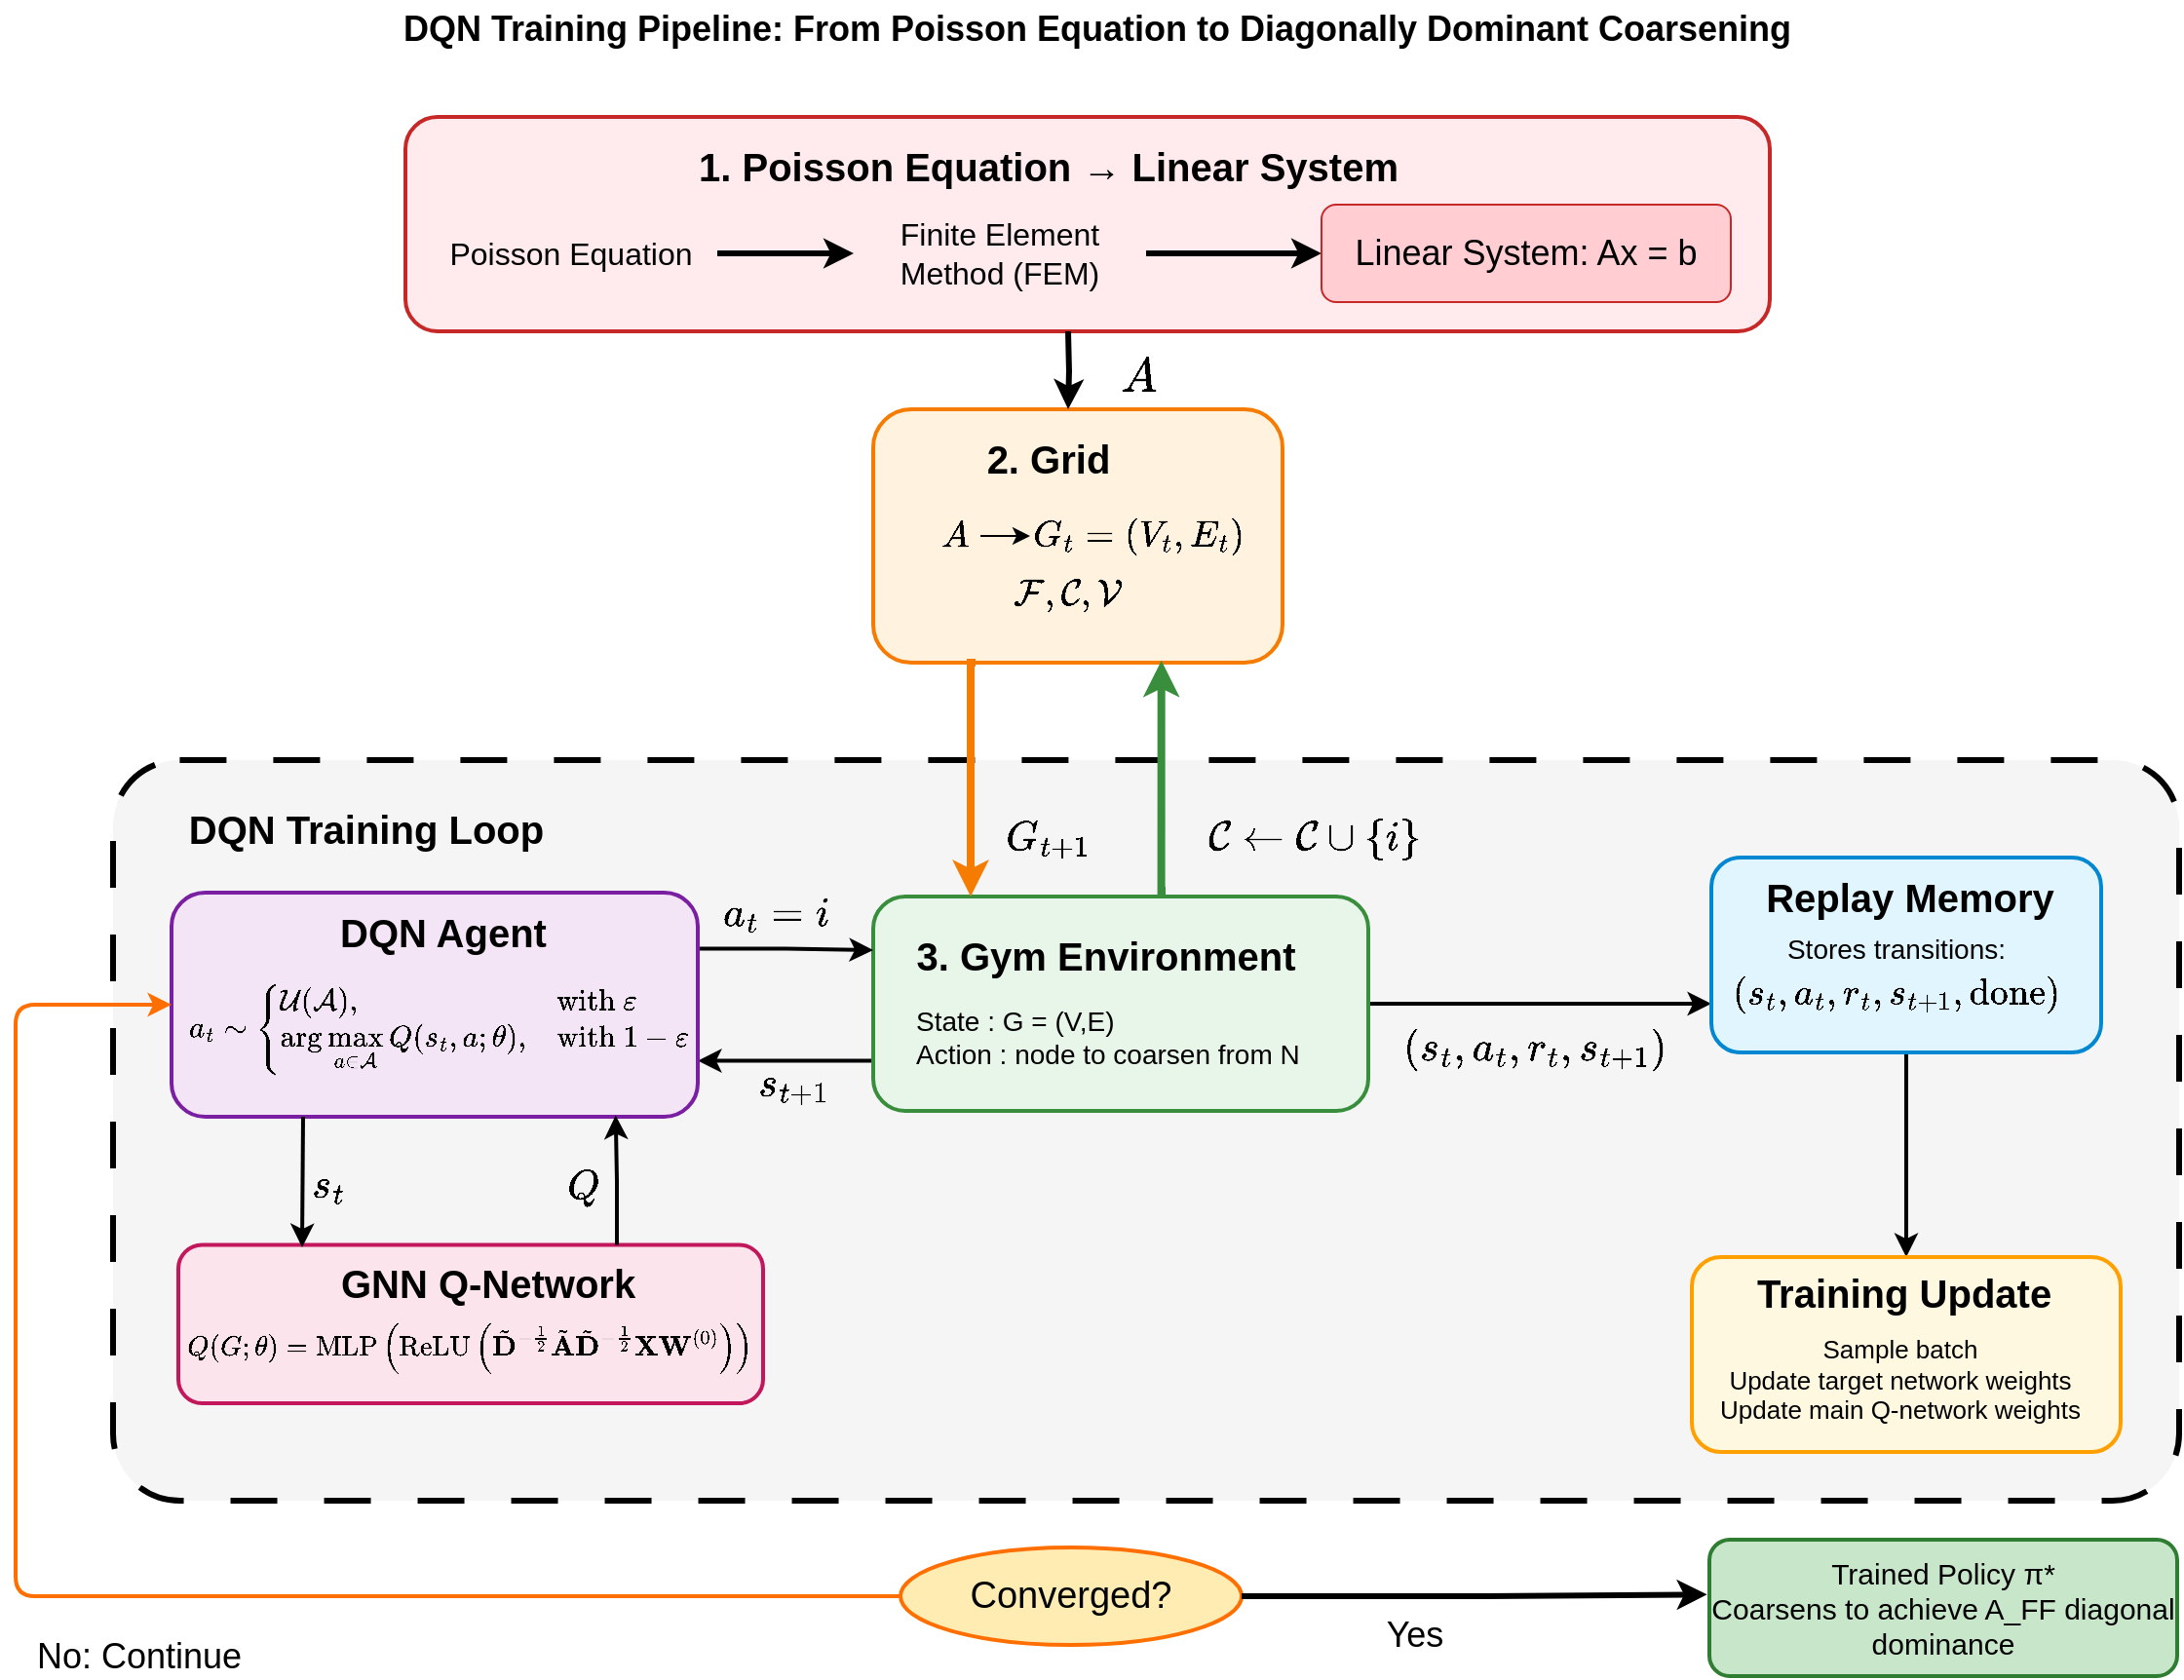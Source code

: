 <mxfile version="27.1.6">
  <diagram name="DQN Training Pipeline" id="cIPJ17noC-63OSlOP32A">
    <mxGraphModel dx="2572" dy="966" grid="1" gridSize="10" guides="1" tooltips="1" connect="1" arrows="1" fold="1" page="1" pageScale="1" pageWidth="850" pageHeight="1100" math="1" shadow="0">
      <root>
        <mxCell id="0" />
        <mxCell id="1" parent="0" />
        <mxCell id="a1y6z1xsHB1Ryk2dD1gB-1" value="DQN Training Pipeline: From Poisson Equation to Diagonally Dominant Coarsening" style="text;html=1;strokeColor=none;fillColor=none;align=center;verticalAlign=middle;whiteSpace=wrap;rounded=0;fontSize=18;fontStyle=1" parent="1" vertex="1">
          <mxGeometry x="130" y="10" width="770" height="30" as="geometry" />
        </mxCell>
        <mxCell id="a1y6z1xsHB1Ryk2dD1gB-2" value="" style="rounded=1;whiteSpace=wrap;html=1;fillColor=#ffebee;strokeColor=#c62828;strokeWidth=2;" parent="1" vertex="1">
          <mxGeometry x="160" y="70" width="700" height="110" as="geometry" />
        </mxCell>
        <mxCell id="a1y6z1xsHB1Ryk2dD1gB-3" value="1. Poisson Equation → Linear System" style="text;html=1;strokeColor=none;fillColor=none;align=center;verticalAlign=middle;whiteSpace=wrap;rounded=0;fontSize=20;fontStyle=1" parent="1" vertex="1">
          <mxGeometry x="290" y="80" width="400" height="30" as="geometry" />
        </mxCell>
        <mxCell id="a1y6z1xsHB1Ryk2dD1gB-4" value="Poisson Equation" style="text;html=1;strokeColor=none;fillColor=none;align=center;verticalAlign=middle;whiteSpace=wrap;rounded=0;fontSize=16;" parent="1" vertex="1">
          <mxGeometry x="170" y="110" width="150" height="60" as="geometry" />
        </mxCell>
        <mxCell id="KDZemfigxlycDHmn7WBv-3" value="" style="edgeStyle=orthogonalEdgeStyle;rounded=0;orthogonalLoop=1;jettySize=auto;html=1;strokeWidth=3;" parent="1" source="a1y6z1xsHB1Ryk2dD1gB-5" target="a1y6z1xsHB1Ryk2dD1gB-7" edge="1">
          <mxGeometry relative="1" as="geometry" />
        </mxCell>
        <mxCell id="a1y6z1xsHB1Ryk2dD1gB-5" value="Finite Element&lt;br&gt;Method (FEM)" style="text;html=1;strokeColor=none;fillColor=none;align=center;verticalAlign=middle;whiteSpace=wrap;rounded=0;fontSize=16;" parent="1" vertex="1">
          <mxGeometry x="390" y="120" width="150" height="40" as="geometry" />
        </mxCell>
        <mxCell id="a1y6z1xsHB1Ryk2dD1gB-6" style="edgeStyle=orthogonalEdgeStyle;rounded=0;orthogonalLoop=1;jettySize=auto;html=1;strokeWidth=3;endArrow=classic;endFill=1;" parent="1" edge="1">
          <mxGeometry relative="1" as="geometry">
            <mxPoint x="320" y="140" as="sourcePoint" />
            <mxPoint x="390" y="140" as="targetPoint" />
          </mxGeometry>
        </mxCell>
        <mxCell id="a1y6z1xsHB1Ryk2dD1gB-7" value="Linear System: Ax = b" style="rounded=1;whiteSpace=wrap;html=1;fillColor=#ffcdd2;strokeColor=#c62828;fontSize=18;" parent="1" vertex="1">
          <mxGeometry x="630" y="115" width="210" height="50" as="geometry" />
        </mxCell>
        <mxCell id="a1y6z1xsHB1Ryk2dD1gB-8" value="" style="rounded=1;whiteSpace=wrap;html=1;fillColor=#fff3e0;strokeColor=#f57c00;strokeWidth=2;" parent="1" vertex="1">
          <mxGeometry x="400" y="220" width="210" height="130" as="geometry" />
        </mxCell>
        <mxCell id="a1y6z1xsHB1Ryk2dD1gB-9" value="2. Grid" style="text;html=1;strokeColor=none;fillColor=none;align=center;verticalAlign=middle;whiteSpace=wrap;rounded=0;fontSize=20;fontStyle=1" parent="1" vertex="1">
          <mxGeometry x="415" y="230" width="150" height="30" as="geometry" />
        </mxCell>
        <mxCell id="a1y6z1xsHB1Ryk2dD1gB-11" style="edgeStyle=orthogonalEdgeStyle;rounded=0;orthogonalLoop=1;jettySize=auto;html=1;strokeWidth=3;endArrow=classic;endFill=1;" parent="1" edge="1">
          <mxGeometry relative="1" as="geometry">
            <mxPoint x="500" y="180" as="sourcePoint" />
            <mxPoint x="500" y="220" as="targetPoint" />
          </mxGeometry>
        </mxCell>
        <mxCell id="a1y6z1xsHB1Ryk2dD1gB-12" value="$$A$$" style="text;html=1;strokeColor=none;fillColor=none;align=center;verticalAlign=middle;whiteSpace=wrap;rounded=0;fontSize=21;" parent="1" vertex="1">
          <mxGeometry x="511" y="193" width="50" height="20" as="geometry" />
        </mxCell>
        <mxCell id="a1y6z1xsHB1Ryk2dD1gB-13" value="" style="rounded=1;whiteSpace=wrap;html=1;fillColor=#f5f5f5;strokeColor=default;strokeWidth=3;arcSize=9;fontColor=#333333;fillStyle=auto;dashed=1;dashPattern=8 8;" parent="1" vertex="1">
          <mxGeometry x="10" y="400" width="1060" height="380" as="geometry" />
        </mxCell>
        <mxCell id="a1y6z1xsHB1Ryk2dD1gB-14" value="DQN Training Loop" style="text;html=1;align=center;verticalAlign=middle;whiteSpace=wrap;rounded=0;fontSize=20;fontStyle=1" parent="1" vertex="1">
          <mxGeometry x="30" y="420" width="220" height="30" as="geometry" />
        </mxCell>
        <mxCell id="KDZemfigxlycDHmn7WBv-19" style="edgeStyle=orthogonalEdgeStyle;rounded=0;orthogonalLoop=1;jettySize=auto;html=1;exitX=1;exitY=0.5;exitDx=0;exitDy=0;entryX=0;entryY=0.75;entryDx=0;entryDy=0;curved=0;strokeWidth=2;fillColor=#60a917;strokeColor=#000000;fontColor=default;" parent="1" source="a1y6z1xsHB1Ryk2dD1gB-15" target="a1y6z1xsHB1Ryk2dD1gB-24" edge="1">
          <mxGeometry relative="1" as="geometry" />
        </mxCell>
        <mxCell id="0WD2NH_bVvcCapfqEFzb-4" style="edgeStyle=orthogonalEdgeStyle;rounded=0;orthogonalLoop=1;jettySize=auto;html=1;exitX=0;exitY=0.75;exitDx=0;exitDy=0;entryX=1;entryY=0.75;entryDx=0;entryDy=0;strokeWidth=2;" edge="1" parent="1" source="a1y6z1xsHB1Ryk2dD1gB-15" target="a1y6z1xsHB1Ryk2dD1gB-18">
          <mxGeometry relative="1" as="geometry">
            <Array as="points">
              <mxPoint x="400" y="554" />
            </Array>
          </mxGeometry>
        </mxCell>
        <mxCell id="a1y6z1xsHB1Ryk2dD1gB-15" value="" style="rounded=1;whiteSpace=wrap;html=1;fillColor=#e8f5e9;strokeColor=#388e3c;strokeWidth=2;" parent="1" vertex="1">
          <mxGeometry x="400" y="470" width="254" height="110" as="geometry" />
        </mxCell>
        <mxCell id="a1y6z1xsHB1Ryk2dD1gB-16" value="3. Gym Environment" style="text;html=1;strokeColor=none;fillColor=none;align=center;verticalAlign=middle;whiteSpace=wrap;rounded=0;fontSize=20;fontStyle=1" parent="1" vertex="1">
          <mxGeometry x="406.5" y="485" width="225" height="30" as="geometry" />
        </mxCell>
        <mxCell id="0WD2NH_bVvcCapfqEFzb-2" style="edgeStyle=orthogonalEdgeStyle;rounded=0;orthogonalLoop=1;jettySize=auto;html=1;exitX=1;exitY=0.25;exitDx=0;exitDy=0;entryX=0;entryY=0.25;entryDx=0;entryDy=0;strokeWidth=2;" edge="1" parent="1" source="a1y6z1xsHB1Ryk2dD1gB-18" target="a1y6z1xsHB1Ryk2dD1gB-15">
          <mxGeometry relative="1" as="geometry" />
        </mxCell>
        <mxCell id="a1y6z1xsHB1Ryk2dD1gB-18" value="" style="rounded=1;whiteSpace=wrap;html=1;fillColor=#f3e5f5;strokeColor=#7b1fa2;strokeWidth=2;" parent="1" vertex="1">
          <mxGeometry x="40" y="468" width="270" height="115" as="geometry" />
        </mxCell>
        <mxCell id="a1y6z1xsHB1Ryk2dD1gB-19" value="DQN Agent" style="text;html=1;strokeColor=none;fillColor=none;align=center;verticalAlign=middle;whiteSpace=wrap;rounded=0;fontSize=20;fontStyle=1" parent="1" vertex="1">
          <mxGeometry x="119" y="478" width="121" height="20" as="geometry" />
        </mxCell>
        <mxCell id="a1y6z1xsHB1Ryk2dD1gB-20" value="$$a_t \sim&lt;br&gt;\begin{cases}&lt;br&gt;\mathcal{U}(\mathcal{A}), &amp;amp; \text{with } \varepsilon \\&lt;br&gt;\arg\max\limits_{a \in \mathcal{A}} Q(s_t, a; \theta), &amp;amp; \text{with } 1 - \varepsilon&lt;br&gt;\end{cases}$$" style="text;html=1;strokeColor=none;fillColor=none;align=center;verticalAlign=middle;whiteSpace=wrap;rounded=0;fontSize=13;" parent="1" vertex="1">
          <mxGeometry x="55" y="503" width="245" height="70" as="geometry" />
        </mxCell>
        <mxCell id="a1y6z1xsHB1Ryk2dD1gB-21" value="" style="rounded=1;whiteSpace=wrap;html=1;fillColor=#fce4ec;strokeColor=#c2185b;strokeWidth=2;" parent="1" vertex="1">
          <mxGeometry x="43.5" y="648.75" width="300" height="81.25" as="geometry" />
        </mxCell>
        <mxCell id="a1y6z1xsHB1Ryk2dD1gB-22" value="GNN Q-Network" style="text;html=1;strokeColor=none;fillColor=none;align=center;verticalAlign=middle;whiteSpace=wrap;rounded=0;fontSize=20;fontStyle=1" parent="1" vertex="1">
          <mxGeometry x="120" y="658" width="165" height="20" as="geometry" />
        </mxCell>
        <mxCell id="KDZemfigxlycDHmn7WBv-20" style="edgeStyle=orthogonalEdgeStyle;rounded=0;orthogonalLoop=1;jettySize=auto;html=1;exitX=0.5;exitY=1;exitDx=0;exitDy=0;strokeWidth=2;fillColor=#1ba1e2;strokeColor=#000000;fontColor=default;" parent="1" source="a1y6z1xsHB1Ryk2dD1gB-24" target="a1y6z1xsHB1Ryk2dD1gB-27" edge="1">
          <mxGeometry relative="1" as="geometry" />
        </mxCell>
        <mxCell id="a1y6z1xsHB1Ryk2dD1gB-24" value="" style="rounded=1;whiteSpace=wrap;html=1;fillColor=#e1f5fe;strokeColor=#0288d1;strokeWidth=2;" parent="1" vertex="1">
          <mxGeometry x="830" y="450" width="200" height="100" as="geometry" />
        </mxCell>
        <mxCell id="a1y6z1xsHB1Ryk2dD1gB-25" value="Replay Memory" style="text;html=1;strokeColor=none;fillColor=none;align=center;verticalAlign=middle;whiteSpace=wrap;rounded=0;fontSize=20;fontStyle=1" parent="1" vertex="1">
          <mxGeometry x="852" y="460" width="160" height="20" as="geometry" />
        </mxCell>
        <mxCell id="a1y6z1xsHB1Ryk2dD1gB-26" value="Stores transitions:" style="text;html=1;strokeColor=none;fillColor=none;align=center;verticalAlign=middle;whiteSpace=wrap;rounded=0;fontSize=14;" parent="1" vertex="1">
          <mxGeometry x="850" y="483" width="150" height="27" as="geometry" />
        </mxCell>
        <mxCell id="a1y6z1xsHB1Ryk2dD1gB-27" value="" style="rounded=1;whiteSpace=wrap;html=1;fillColor=#fff8e1;strokeColor=#ffa000;strokeWidth=2;" parent="1" vertex="1">
          <mxGeometry x="820" y="655" width="220" height="100" as="geometry" />
        </mxCell>
        <mxCell id="a1y6z1xsHB1Ryk2dD1gB-28" value="Training Update" style="text;html=1;strokeColor=none;fillColor=none;align=center;verticalAlign=middle;whiteSpace=wrap;rounded=0;fontSize=20;fontStyle=1" parent="1" vertex="1">
          <mxGeometry x="849" y="663" width="160" height="20" as="geometry" />
        </mxCell>
        <mxCell id="a1y6z1xsHB1Ryk2dD1gB-29" value="&lt;div&gt;Sample batch&lt;/div&gt;&lt;div&gt;Update target network weights&lt;/div&gt;&lt;div&gt;Update main Q-network weights&lt;br&gt;&lt;/div&gt;" style="text;html=1;strokeColor=none;fillColor=none;align=center;verticalAlign=middle;whiteSpace=wrap;rounded=0;fontSize=13;" parent="1" vertex="1">
          <mxGeometry x="832" y="690" width="190" height="55" as="geometry" />
        </mxCell>
        <mxCell id="a1y6z1xsHB1Ryk2dD1gB-37" value="Trained Policy π*&lt;br&gt;Coarsens to achieve A_FF diagonal dominance" style="rounded=1;whiteSpace=wrap;html=1;fillColor=#c8e6c9;strokeColor=#2e7d32;strokeWidth=2;fontSize=15;" parent="1" vertex="1">
          <mxGeometry x="829" y="800" width="240" height="70" as="geometry" />
        </mxCell>
        <mxCell id="a1y6z1xsHB1Ryk2dD1gB-46" value="$$a_t = i$$" style="text;html=1;strokeColor=none;fillColor=none;align=center;verticalAlign=middle;whiteSpace=wrap;rounded=0;fontSize=18;fontStyle=1" parent="1" vertex="1">
          <mxGeometry x="320" y="470" width="60" height="20" as="geometry" />
        </mxCell>
        <mxCell id="a1y6z1xsHB1Ryk2dD1gB-47" style="edgeStyle=orthogonalEdgeStyle;rounded=0;orthogonalLoop=1;jettySize=auto;html=1;strokeWidth=4;endArrow=classic;endFill=1;strokeColor=#388E3C;curved=0;fillColor=#60a917;entryX=0.704;entryY=1.015;entryDx=0;entryDy=0;entryPerimeter=0;" parent="1" edge="1">
          <mxGeometry relative="1" as="geometry">
            <mxPoint x="550" y="467" as="sourcePoint" />
            <mxPoint x="547.84" y="348.95" as="targetPoint" />
            <Array as="points">
              <mxPoint x="548" y="467" />
            </Array>
          </mxGeometry>
        </mxCell>
        <mxCell id="a1y6z1xsHB1Ryk2dD1gB-48" value="$$\mathcal{C} \leftarrow \mathcal{C} \cup \{i\}&lt;br&gt;&amp;nbsp;$$" style="text;html=1;strokeColor=none;fillColor=none;align=center;verticalAlign=middle;whiteSpace=wrap;rounded=0;fontSize=18;fontStyle=1" parent="1" vertex="1">
          <mxGeometry x="574" y="425" width="105" height="30" as="geometry" />
        </mxCell>
        <mxCell id="a1y6z1xsHB1Ryk2dD1gB-49" style="edgeStyle=orthogonalEdgeStyle;rounded=0;orthogonalLoop=1;jettySize=auto;html=1;strokeWidth=4;endArrow=classic;endFill=1;strokeColor=#f57c00;exitX=0.25;exitY=1;exitDx=0;exitDy=0;curved=0;" parent="1" source="a1y6z1xsHB1Ryk2dD1gB-8" edge="1">
          <mxGeometry relative="1" as="geometry">
            <mxPoint x="450" y="360" as="sourcePoint" />
            <mxPoint x="450" y="470" as="targetPoint" />
            <Array as="points">
              <mxPoint x="450" y="350" />
              <mxPoint x="450" y="470" />
            </Array>
          </mxGeometry>
        </mxCell>
        <mxCell id="a1y6z1xsHB1Ryk2dD1gB-50" value="$$G_{t+1}$$" style="text;html=1;strokeColor=none;fillColor=none;align=center;verticalAlign=middle;whiteSpace=wrap;rounded=0;fontSize=18;fontStyle=1" parent="1" vertex="1">
          <mxGeometry x="460.5" y="420" width="56.5" height="40" as="geometry" />
        </mxCell>
        <mxCell id="a1y6z1xsHB1Ryk2dD1gB-52" value="$$(s_t,a_t,r_t,s_{t+1})$$" style="text;html=1;strokeColor=none;fillColor=none;align=center;verticalAlign=middle;whiteSpace=wrap;rounded=0;fontSize=18;" parent="1" vertex="1">
          <mxGeometry x="687" y="538" width="105" height="20" as="geometry" />
        </mxCell>
        <mxCell id="a1y6z1xsHB1Ryk2dD1gB-59" value="No: Continue" style="text;html=1;strokeColor=none;fillColor=none;align=left;verticalAlign=middle;whiteSpace=wrap;rounded=0;fontSize=18;" parent="1" vertex="1">
          <mxGeometry x="-31" y="850" width="120" height="20" as="geometry" />
        </mxCell>
        <mxCell id="a1y6z1xsHB1Ryk2dD1gB-61" value="Yes" style="text;html=1;strokeColor=none;fillColor=none;align=center;verticalAlign=middle;whiteSpace=wrap;rounded=0;fontSize=18;" parent="1" vertex="1">
          <mxGeometry x="663" y="839" width="30" height="20" as="geometry" />
        </mxCell>
        <mxCell id="0WD2NH_bVvcCapfqEFzb-9" style="edgeStyle=orthogonalEdgeStyle;rounded=1;orthogonalLoop=1;jettySize=auto;html=1;exitX=0;exitY=0.5;exitDx=0;exitDy=0;entryX=0;entryY=0.5;entryDx=0;entryDy=0;curved=0;strokeColor=#FF6F00;strokeWidth=2;" edge="1" parent="1" source="a1y6z1xsHB1Ryk2dD1gB-36" target="a1y6z1xsHB1Ryk2dD1gB-18">
          <mxGeometry relative="1" as="geometry">
            <Array as="points">
              <mxPoint x="-40" y="829" />
              <mxPoint x="-40" y="526" />
            </Array>
          </mxGeometry>
        </mxCell>
        <mxCell id="a1y6z1xsHB1Ryk2dD1gB-36" value="Converged?" style="ellipse;whiteSpace=wrap;html=1;fillColor=#ffecb3;strokeColor=#ff6f00;strokeWidth=2;fontSize=19;" parent="1" vertex="1">
          <mxGeometry x="414" y="804" width="175" height="50" as="geometry" />
        </mxCell>
        <mxCell id="KDZemfigxlycDHmn7WBv-7" value="&lt;div&gt;State : G = (V,E)&lt;/div&gt;&lt;div&gt;Action : node to coarsen from N &lt;br&gt;&lt;/div&gt;" style="text;html=1;strokeColor=none;fillColor=none;align=left;verticalAlign=middle;whiteSpace=wrap;rounded=0;fontSize=14;" parent="1" vertex="1">
          <mxGeometry x="420" y="520" width="227.5" height="43" as="geometry" />
        </mxCell>
        <mxCell id="KDZemfigxlycDHmn7WBv-15" style="edgeStyle=orthogonalEdgeStyle;rounded=0;orthogonalLoop=1;jettySize=auto;html=1;exitX=1;exitY=0.5;exitDx=0;exitDy=0;entryX=0;entryY=0.5;entryDx=0;entryDy=0;fontSize=16;" parent="1" source="KDZemfigxlycDHmn7WBv-13" target="KDZemfigxlycDHmn7WBv-14" edge="1">
          <mxGeometry relative="1" as="geometry" />
        </mxCell>
        <mxCell id="KDZemfigxlycDHmn7WBv-13" value="$$A$$" style="text;html=1;align=center;verticalAlign=middle;whiteSpace=wrap;rounded=0;fontSize=16;" parent="1" vertex="1">
          <mxGeometry x="430" y="270" width="25" height="30" as="geometry" />
        </mxCell>
        <mxCell id="KDZemfigxlycDHmn7WBv-14" value="$$G_t=(V_t,E_t)$$" style="text;html=1;align=center;verticalAlign=middle;whiteSpace=wrap;rounded=0;fontSize=16;" parent="1" vertex="1">
          <mxGeometry x="480.5" y="270" width="110" height="30" as="geometry" />
        </mxCell>
        <mxCell id="KDZemfigxlycDHmn7WBv-16" value="$$\mathcal{F},\mathcal{C},\mathcal{V}$$" style="text;html=1;align=center;verticalAlign=middle;whiteSpace=wrap;rounded=0;fontSize=16;" parent="1" vertex="1">
          <mxGeometry x="470" y="300" width="60" height="30" as="geometry" />
        </mxCell>
        <mxCell id="KDZemfigxlycDHmn7WBv-18" value="$$(s_t,a_t,r_t,s_{t+1},\text{done})$$" style="text;html=1;strokeColor=none;fillColor=none;align=center;verticalAlign=middle;whiteSpace=wrap;rounded=0;fontSize=16;" parent="1" vertex="1">
          <mxGeometry x="872.5" y="510" width="105" height="20" as="geometry" />
        </mxCell>
        <mxCell id="KDZemfigxlycDHmn7WBv-24" value="$$&lt;br&gt;Q(G; \theta) = \mathrm{MLP}\left( \mathrm{ReLU} \left( \tilde{\mathbf{D}}^{-\frac{1}{2}} \tilde{\mathbf{A}} \tilde{\mathbf{D}}^{-\frac{1}{2}} \mathbf{X} \mathbf{W}^{(0)} \right) \right)&lt;br&gt;$$" style="text;html=1;align=center;verticalAlign=middle;whiteSpace=wrap;rounded=0;" parent="1" vertex="1">
          <mxGeometry x="46" y="682.5" width="295" height="37.5" as="geometry" />
        </mxCell>
        <mxCell id="KDZemfigxlycDHmn7WBv-26" value="$$Q$$" style="text;html=1;align=center;verticalAlign=middle;whiteSpace=wrap;rounded=0;fontSize=18;" parent="1" vertex="1">
          <mxGeometry x="222" y="604" width="60" height="30" as="geometry" />
        </mxCell>
        <mxCell id="KDZemfigxlycDHmn7WBv-28" value="$$s_t$$" style="text;html=1;align=center;verticalAlign=middle;whiteSpace=wrap;rounded=0;fontSize=18;" parent="1" vertex="1">
          <mxGeometry x="91" y="604" width="60" height="30" as="geometry" />
        </mxCell>
        <mxCell id="0WD2NH_bVvcCapfqEFzb-5" style="edgeStyle=orthogonalEdgeStyle;rounded=0;orthogonalLoop=1;jettySize=auto;html=1;exitX=0.25;exitY=1;exitDx=0;exitDy=0;strokeWidth=2;" edge="1" parent="1" source="a1y6z1xsHB1Ryk2dD1gB-18">
          <mxGeometry relative="1" as="geometry">
            <mxPoint x="107" y="650" as="targetPoint" />
          </mxGeometry>
        </mxCell>
        <mxCell id="0WD2NH_bVvcCapfqEFzb-6" style="edgeStyle=orthogonalEdgeStyle;rounded=0;orthogonalLoop=1;jettySize=auto;html=1;exitX=0.75;exitY=0;exitDx=0;exitDy=0;entryX=0.844;entryY=0.994;entryDx=0;entryDy=0;entryPerimeter=0;strokeWidth=2;" edge="1" parent="1" source="a1y6z1xsHB1Ryk2dD1gB-21" target="a1y6z1xsHB1Ryk2dD1gB-18">
          <mxGeometry relative="1" as="geometry" />
        </mxCell>
        <mxCell id="0WD2NH_bVvcCapfqEFzb-7" style="edgeStyle=orthogonalEdgeStyle;rounded=0;orthogonalLoop=1;jettySize=auto;html=1;exitX=1;exitY=0.5;exitDx=0;exitDy=0;entryX=-0.005;entryY=0.402;entryDx=0;entryDy=0;entryPerimeter=0;strokeWidth=3;" edge="1" parent="1" source="a1y6z1xsHB1Ryk2dD1gB-36" target="a1y6z1xsHB1Ryk2dD1gB-37">
          <mxGeometry relative="1" as="geometry" />
        </mxCell>
        <mxCell id="0WD2NH_bVvcCapfqEFzb-8" value="$$s_{t+1}$$" style="text;html=1;strokeColor=none;fillColor=none;align=center;verticalAlign=middle;whiteSpace=wrap;rounded=0;fontSize=18;" vertex="1" parent="1">
          <mxGeometry x="329" y="557" width="60" height="20" as="geometry" />
        </mxCell>
      </root>
    </mxGraphModel>
  </diagram>
</mxfile>
